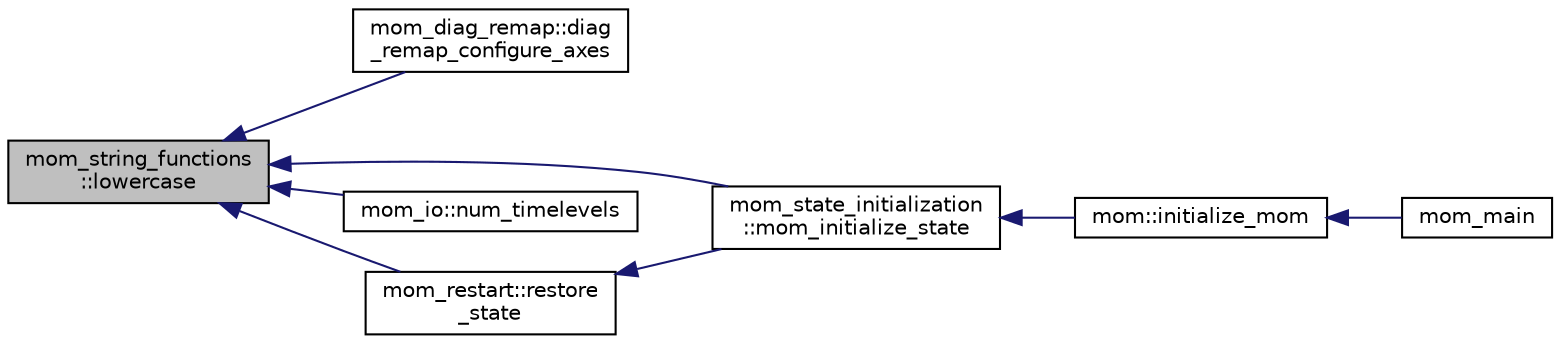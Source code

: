 digraph "mom_string_functions::lowercase"
{
 // INTERACTIVE_SVG=YES
  edge [fontname="Helvetica",fontsize="10",labelfontname="Helvetica",labelfontsize="10"];
  node [fontname="Helvetica",fontsize="10",shape=record];
  rankdir="LR";
  Node113 [label="mom_string_functions\l::lowercase",height=0.2,width=0.4,color="black", fillcolor="grey75", style="filled", fontcolor="black"];
  Node113 -> Node114 [dir="back",color="midnightblue",fontsize="10",style="solid",fontname="Helvetica"];
  Node114 [label="mom_diag_remap::diag\l_remap_configure_axes",height=0.2,width=0.4,color="black", fillcolor="white", style="filled",URL="$namespacemom__diag__remap.html#ac557898257c62be5c83415bfb60797bd",tooltip="Configure the vertical axes for a diagnostic remapping control structure. Reads a configuration param..."];
  Node113 -> Node115 [dir="back",color="midnightblue",fontsize="10",style="solid",fontname="Helvetica"];
  Node115 [label="mom_state_initialization\l::mom_initialize_state",height=0.2,width=0.4,color="black", fillcolor="white", style="filled",URL="$namespacemom__state__initialization.html#af4e854627c6572332ba3fd895f169321"];
  Node115 -> Node116 [dir="back",color="midnightblue",fontsize="10",style="solid",fontname="Helvetica"];
  Node116 [label="mom::initialize_mom",height=0.2,width=0.4,color="black", fillcolor="white", style="filled",URL="$namespacemom.html#a0be2869fef30e1e0604facfe1b41555d",tooltip="This subroutine initializes MOM. "];
  Node116 -> Node117 [dir="back",color="midnightblue",fontsize="10",style="solid",fontname="Helvetica"];
  Node117 [label="mom_main",height=0.2,width=0.4,color="black", fillcolor="white", style="filled",URL="$MOM__driver_8F90.html#a08fffeb2d8e8acbf9ed4609be6d258c6"];
  Node113 -> Node118 [dir="back",color="midnightblue",fontsize="10",style="solid",fontname="Helvetica"];
  Node118 [label="mom_io::num_timelevels",height=0.2,width=0.4,color="black", fillcolor="white", style="filled",URL="$namespacemom__io.html#a79952045e028c6882f5b04ea5a1a83f7",tooltip="This function determines how many time levels a variable has. "];
  Node113 -> Node119 [dir="back",color="midnightblue",fontsize="10",style="solid",fontname="Helvetica"];
  Node119 [label="mom_restart::restore\l_state",height=0.2,width=0.4,color="black", fillcolor="white", style="filled",URL="$namespacemom__restart.html#aec60d8a437fc858db4a020f9985b449d"];
  Node119 -> Node115 [dir="back",color="midnightblue",fontsize="10",style="solid",fontname="Helvetica"];
}
